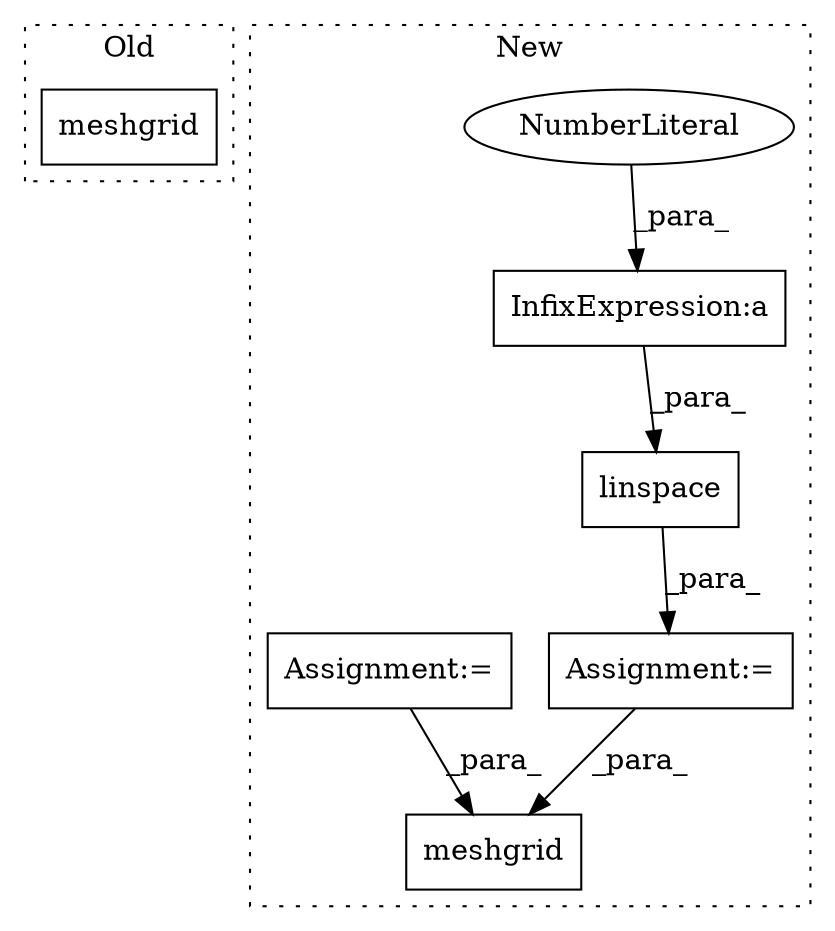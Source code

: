 digraph G {
subgraph cluster0 {
1 [label="meshgrid" a="32" s="1836,1902" l="9,1" shape="box"];
label = "Old";
style="dotted";
}
subgraph cluster1 {
2 [label="linspace" a="32" s="1828,1870" l="9,1" shape="box"];
3 [label="InfixExpression:a" a="27" s="1866" l="3" shape="box"];
4 [label="NumberLiteral" a="34" s="1869" l="1" shape="ellipse"];
5 [label="meshgrid" a="32" s="1901,1915" l="9,1" shape="box"];
6 [label="Assignment:=" a="7" s="1775" l="1" shape="box"];
7 [label="Assignment:=" a="7" s="1827" l="1" shape="box"];
label = "New";
style="dotted";
}
2 -> 7 [label="_para_"];
3 -> 2 [label="_para_"];
4 -> 3 [label="_para_"];
6 -> 5 [label="_para_"];
7 -> 5 [label="_para_"];
}